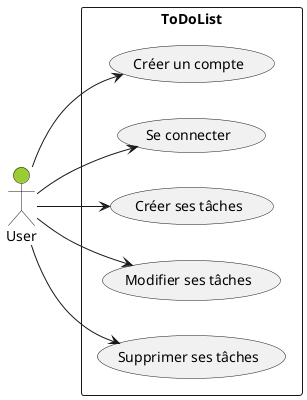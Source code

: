 @startuml User

left to right direction

actor "User" as user #YellowGreen

rectangle ToDoList {

  usecase "Créer un compte" as UC1
  usecase "Se connecter" as UC2
  usecase "Créer ses tâches" as UC3
  usecase "Modifier ses tâches" as UC4
  usecase "Supprimer ses tâches" as UC5

}

user --> UC1
user --> UC2
user --> UC3
user --> UC4
user --> UC5

@enduml
